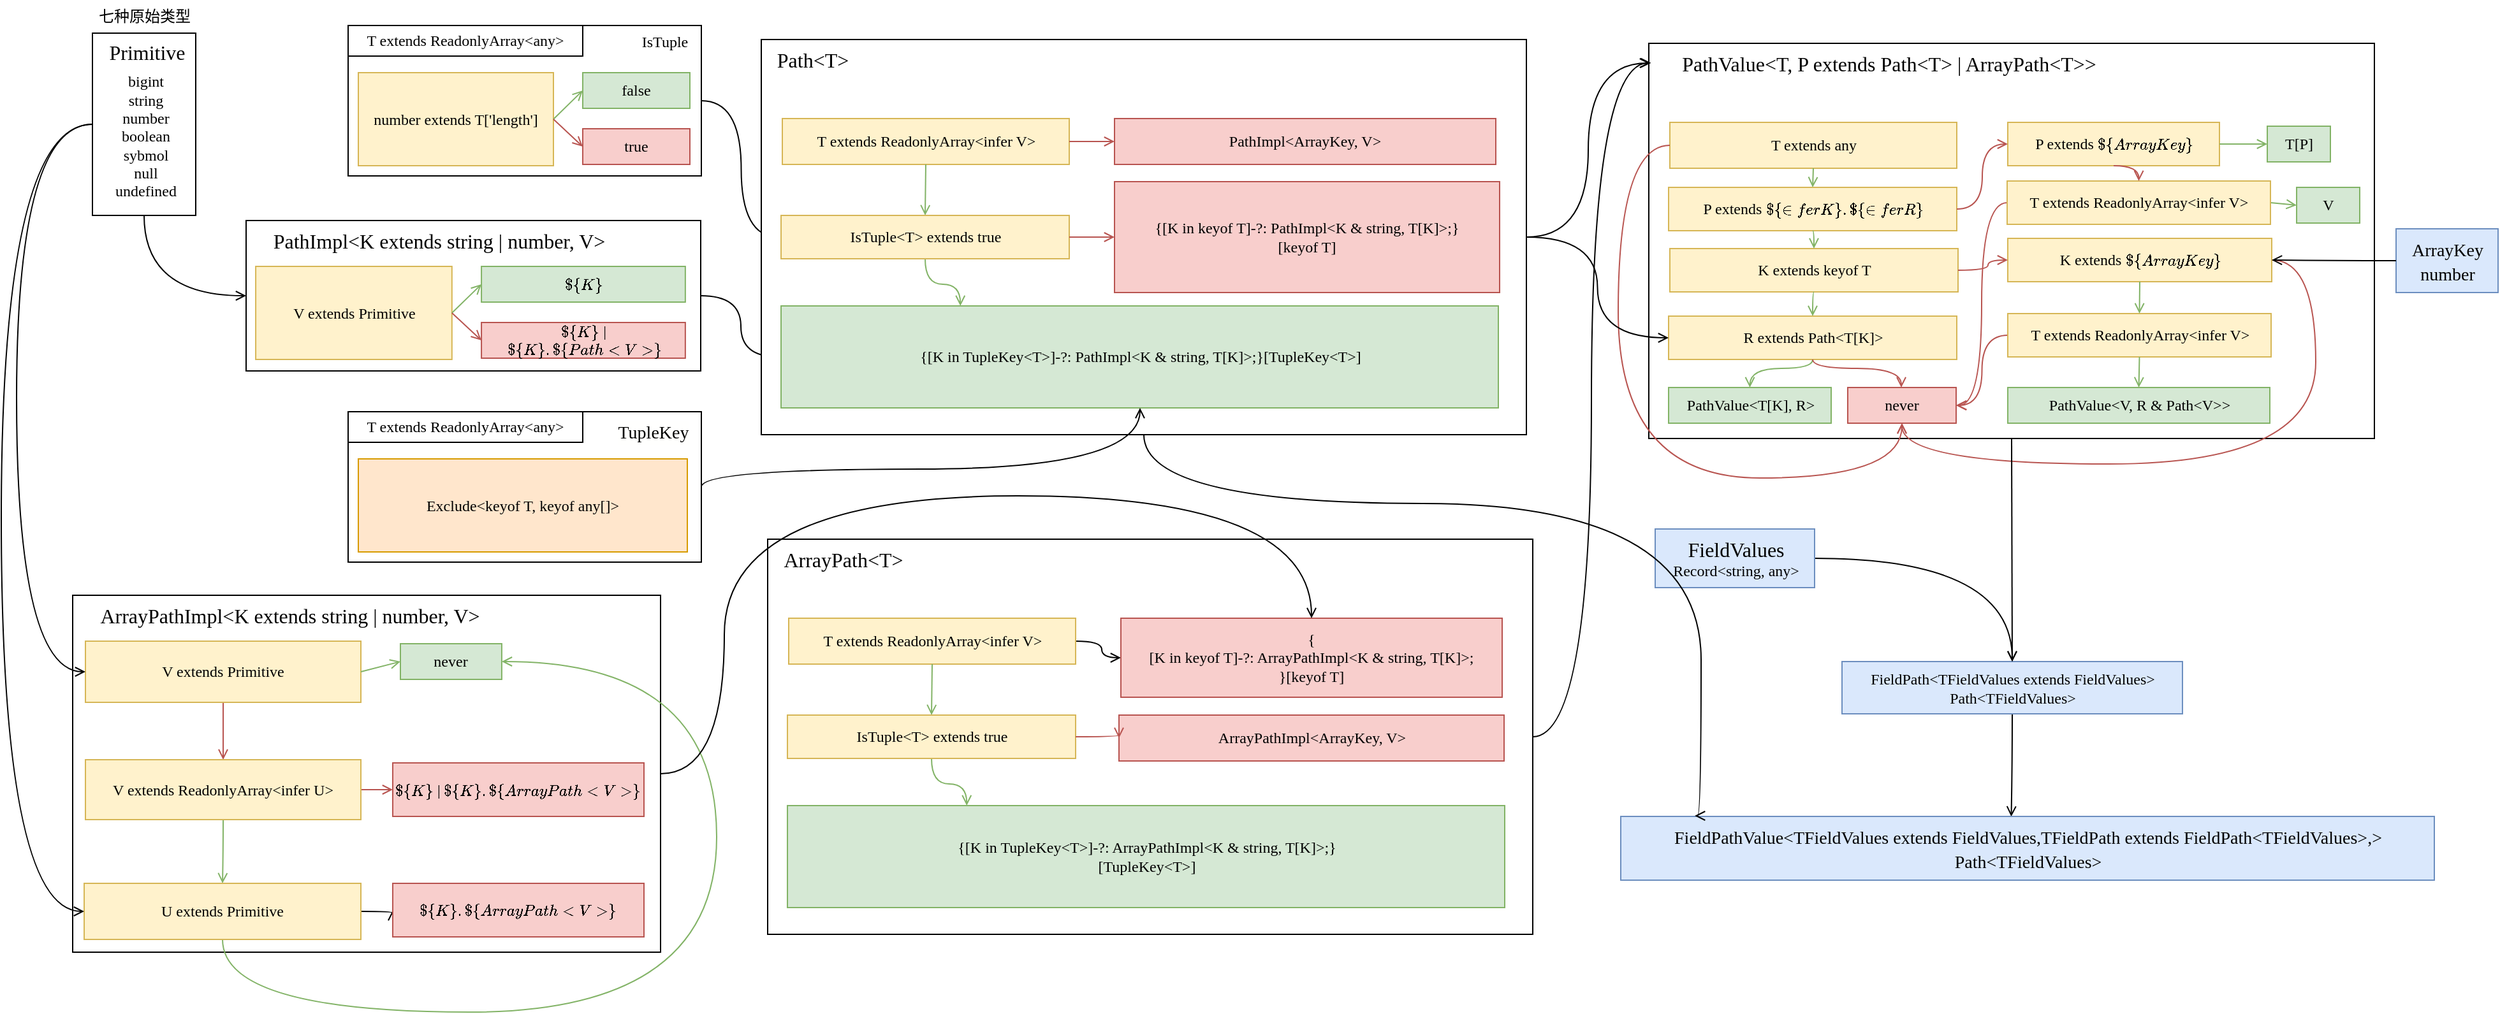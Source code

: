 <mxfile version="20.8.18" type="github"><diagram name="第 1 页" id="bB0GKyguH6wCHHhDE2Hv"><mxGraphModel dx="3000" dy="1158" grid="0" gridSize="10" guides="1" tooltips="1" connect="1" arrows="1" fold="1" page="1" pageScale="1" pageWidth="827" pageHeight="1169" math="0" shadow="0"><root><mxCell id="0"/><mxCell id="1" parent="0"/><mxCell id="rDefNeOe9VdLaESxxnFH-26" value="" style="group;fontFamily=Comic Sans MS;" vertex="1" connectable="0" parent="1"><mxGeometry x="-32" y="591" width="90" height="169" as="geometry"/></mxCell><mxCell id="rDefNeOe9VdLaESxxnFH-23" value="" style="group;fontFamily=Comic Sans MS;" vertex="1" connectable="0" parent="rDefNeOe9VdLaESxxnFH-26"><mxGeometry x="4.5" y="26" width="84" height="143" as="geometry"/></mxCell><mxCell id="rDefNeOe9VdLaESxxnFH-1" value="&lt;div style=&quot;background-color: rgb(255, 255, 254); font-size: 14px; line-height: 19px;&quot;&gt;&lt;br&gt;&lt;/div&gt;" style="rounded=0;whiteSpace=wrap;html=1;fontFamily=Comic Sans MS;" vertex="1" parent="rDefNeOe9VdLaESxxnFH-23"><mxGeometry width="81" height="143" as="geometry"/></mxCell><mxCell id="rDefNeOe9VdLaESxxnFH-10" value="bigint&lt;br style=&quot;font-size: 12px;&quot;&gt;string&lt;br style=&quot;font-size: 12px;&quot;&gt;number&lt;br style=&quot;font-size: 12px;&quot;&gt;boolean&lt;br style=&quot;font-size: 12px;&quot;&gt;sybmol&lt;br style=&quot;font-size: 12px;&quot;&gt;null&lt;br style=&quot;font-size: 12px;&quot;&gt;undefined" style="text;html=1;align=center;verticalAlign=middle;resizable=0;points=[];autosize=1;strokeColor=none;fillColor=none;fontSize=12;fontFamily=Comic Sans MS;" vertex="1" parent="rDefNeOe9VdLaESxxnFH-23"><mxGeometry x="4" y="24" width="74" height="113" as="geometry"/></mxCell><mxCell id="rDefNeOe9VdLaESxxnFH-22" value="&lt;font style=&quot;font-size: 16px;&quot;&gt;Primitive&lt;/font&gt;" style="text;html=1;align=center;verticalAlign=middle;resizable=0;points=[];autosize=1;strokeColor=none;fillColor=none;fontSize=14;fontFamily=Comic Sans MS;" vertex="1" parent="rDefNeOe9VdLaESxxnFH-23"><mxGeometry y="-1" width="84" height="31" as="geometry"/></mxCell><mxCell id="rDefNeOe9VdLaESxxnFH-25" value="七种原始类型" style="text;html=1;align=center;verticalAlign=middle;resizable=0;points=[];autosize=1;strokeColor=none;fillColor=none;fontSize=12;fontFamily=Comic Sans MS;" vertex="1" parent="rDefNeOe9VdLaESxxnFH-26"><mxGeometry width="90" height="26" as="geometry"/></mxCell><mxCell id="rDefNeOe9VdLaESxxnFH-31" value="&lt;div style=&quot;background-color: rgb(255, 255, 254); font-size: 12px; line-height: 19px;&quot;&gt;&lt;br style=&quot;font-size: 12px;&quot;&gt;&lt;/div&gt;" style="text;html=1;align=center;verticalAlign=middle;resizable=0;points=[];autosize=1;strokeColor=none;fillColor=none;fontSize=12;fontFamily=Comic Sans MS;" vertex="1" parent="1"><mxGeometry x="394.5" y="1166" width="18" height="31" as="geometry"/></mxCell><mxCell id="rDefNeOe9VdLaESxxnFH-82" value="" style="group;fontFamily=Comic Sans MS;" vertex="1" connectable="0" parent="1"><mxGeometry x="93" y="764" width="357" height="118" as="geometry"/></mxCell><mxCell id="rDefNeOe9VdLaESxxnFH-71" value="" style="rounded=0;whiteSpace=wrap;html=1;fontFamily=Comic Sans MS;" vertex="1" parent="rDefNeOe9VdLaESxxnFH-82"><mxGeometry width="356.497" height="118" as="geometry"/></mxCell><mxCell id="rDefNeOe9VdLaESxxnFH-72" value="&lt;div style=&quot;background-color: rgb(255, 255, 254); font-size: 14px; line-height: 19px;&quot;&gt;&lt;br&gt;&lt;/div&gt;" style="text;html=1;align=center;verticalAlign=middle;resizable=0;points=[];autosize=1;strokeColor=none;fillColor=none;fontSize=12;fontFamily=Comic Sans MS;" vertex="1" parent="rDefNeOe9VdLaESxxnFH-82"><mxGeometry x="44.248" y="57" width="18" height="31" as="geometry"/></mxCell><mxCell id="rDefNeOe9VdLaESxxnFH-76" value="&lt;div style=&quot;background-color: rgb(255, 255, 254); font-size: 14px; line-height: 19px;&quot;&gt;&lt;br&gt;&lt;/div&gt;" style="text;html=1;align=center;verticalAlign=middle;resizable=0;points=[];autosize=1;strokeColor=none;fillColor=none;fontSize=12;fontFamily=Comic Sans MS;" vertex="1" parent="rDefNeOe9VdLaESxxnFH-82"><mxGeometry x="43.745" y="56" width="18" height="31" as="geometry"/></mxCell><mxCell id="rDefNeOe9VdLaESxxnFH-79" value="V extends Primitive" style="rounded=0;whiteSpace=wrap;html=1;fontSize=12;fillColor=#fff2cc;strokeColor=#d6b656;fontFamily=Comic Sans MS;" vertex="1" parent="rDefNeOe9VdLaESxxnFH-82"><mxGeometry x="7.542" y="36" width="153.862" height="73" as="geometry"/></mxCell><mxCell id="rDefNeOe9VdLaESxxnFH-80" value="`${K}`" style="rounded=0;whiteSpace=wrap;html=1;fontSize=12;fillColor=#d5e8d4;strokeColor=#82b366;fontFamily=Comic Sans MS;" vertex="1" parent="rDefNeOe9VdLaESxxnFH-82"><mxGeometry x="184.534" y="36" width="159.896" height="28" as="geometry"/></mxCell><mxCell id="rDefNeOe9VdLaESxxnFH-78" style="edgeStyle=none;rounded=0;orthogonalLoop=1;jettySize=auto;html=1;exitX=1;exitY=0.5;exitDx=0;exitDy=0;entryX=0;entryY=0.5;entryDx=0;entryDy=0;fontSize=12;fontColor=#000000;endArrow=open;endFill=0;fillColor=#d5e8d4;strokeColor=#82b366;fontFamily=Comic Sans MS;" edge="1" parent="rDefNeOe9VdLaESxxnFH-82" source="rDefNeOe9VdLaESxxnFH-79" target="rDefNeOe9VdLaESxxnFH-80"><mxGeometry relative="1" as="geometry"/></mxCell><mxCell id="rDefNeOe9VdLaESxxnFH-81" value="`${K}` | `${K}.${Path&amp;lt;V&amp;gt;}`" style="rounded=0;whiteSpace=wrap;html=1;fontSize=12;fillColor=#f8cecc;strokeColor=#b85450;fontFamily=Comic Sans MS;" vertex="1" parent="rDefNeOe9VdLaESxxnFH-82"><mxGeometry x="184.534" y="80" width="159.896" height="28" as="geometry"/></mxCell><mxCell id="rDefNeOe9VdLaESxxnFH-77" style="edgeStyle=none;rounded=0;orthogonalLoop=1;jettySize=auto;html=1;exitX=1;exitY=0.5;exitDx=0;exitDy=0;entryX=0;entryY=0.5;entryDx=0;entryDy=0;fontSize=12;fontColor=#000000;endArrow=open;endFill=0;fillColor=#f8cecc;strokeColor=#b85450;fontFamily=Comic Sans MS;" edge="1" parent="rDefNeOe9VdLaESxxnFH-82" source="rDefNeOe9VdLaESxxnFH-79" target="rDefNeOe9VdLaESxxnFH-81"><mxGeometry relative="1" as="geometry"/></mxCell><mxCell id="rDefNeOe9VdLaESxxnFH-98" value="PathImpl&amp;lt;K extends string | number, V&amp;gt;" style="text;html=1;align=center;verticalAlign=middle;resizable=0;points=[];autosize=1;strokeColor=none;fillColor=none;fontSize=16;fontColor=#000000;fontFamily=Comic Sans MS;" vertex="1" parent="rDefNeOe9VdLaESxxnFH-82"><mxGeometry x="-5" width="312" height="31" as="geometry"/></mxCell><mxCell id="rDefNeOe9VdLaESxxnFH-83" value="" style="group;fontFamily=Comic Sans MS;" vertex="1" connectable="0" parent="1"><mxGeometry x="173" y="914" width="277" height="118" as="geometry"/></mxCell><mxCell id="rDefNeOe9VdLaESxxnFH-59" value="" style="rounded=0;whiteSpace=wrap;html=1;fontFamily=Comic Sans MS;" vertex="1" parent="rDefNeOe9VdLaESxxnFH-83"><mxGeometry width="277" height="118" as="geometry"/></mxCell><mxCell id="rDefNeOe9VdLaESxxnFH-60" value="&lt;div style=&quot;background-color: rgb(255, 255, 254); font-size: 14px; line-height: 19px;&quot;&gt;&lt;br&gt;&lt;/div&gt;" style="text;html=1;align=center;verticalAlign=middle;resizable=0;points=[];autosize=1;strokeColor=none;fillColor=none;fontSize=12;fontFamily=Comic Sans MS;" vertex="1" parent="rDefNeOe9VdLaESxxnFH-83"><mxGeometry x="44" y="57" width="18" height="31" as="geometry"/></mxCell><mxCell id="rDefNeOe9VdLaESxxnFH-61" value="&lt;div style=&quot;background-color: rgb(255, 255, 254); font-size: 14px; line-height: 19px;&quot;&gt;TupleKey&lt;/div&gt;" style="text;html=1;align=center;verticalAlign=middle;resizable=0;points=[];autosize=1;strokeColor=none;fillColor=none;fontSize=12;fontFamily=Comic Sans MS;" vertex="1" parent="rDefNeOe9VdLaESxxnFH-83"><mxGeometry x="200" width="77" height="31" as="geometry"/></mxCell><mxCell id="rDefNeOe9VdLaESxxnFH-64" value="Exclude&amp;lt;keyof T, keyof any[]&amp;gt;" style="rounded=0;whiteSpace=wrap;html=1;fontSize=12;fillColor=#ffe6cc;strokeColor=#d79b00;fontFamily=Comic Sans MS;" vertex="1" parent="rDefNeOe9VdLaESxxnFH-83"><mxGeometry x="8" y="37" width="258" height="73" as="geometry"/></mxCell><mxCell id="rDefNeOe9VdLaESxxnFH-67" value="T extends ReadonlyArray&amp;lt;any&amp;gt;" style="whiteSpace=wrap;html=1;fontSize=12;fontColor=#000000;fontFamily=Comic Sans MS;" vertex="1" parent="rDefNeOe9VdLaESxxnFH-83"><mxGeometry width="184" height="24" as="geometry"/></mxCell><mxCell id="rDefNeOe9VdLaESxxnFH-84" value="" style="group;fontFamily=Comic Sans MS;" vertex="1" connectable="0" parent="1"><mxGeometry x="173" y="611" width="278.5" height="118" as="geometry"/></mxCell><mxCell id="rDefNeOe9VdLaESxxnFH-44" value="" style="rounded=0;whiteSpace=wrap;html=1;fontFamily=Comic Sans MS;" vertex="1" parent="rDefNeOe9VdLaESxxnFH-84"><mxGeometry width="277" height="118" as="geometry"/></mxCell><mxCell id="rDefNeOe9VdLaESxxnFH-45" value="&lt;div style=&quot;background-color: rgb(255, 255, 254); font-size: 14px; line-height: 19px;&quot;&gt;&lt;br&gt;&lt;/div&gt;" style="text;html=1;align=center;verticalAlign=middle;resizable=0;points=[];autosize=1;strokeColor=none;fillColor=none;fontSize=12;fontFamily=Comic Sans MS;" vertex="1" parent="rDefNeOe9VdLaESxxnFH-84"><mxGeometry x="44" y="57" width="18" height="31" as="geometry"/></mxCell><mxCell id="rDefNeOe9VdLaESxxnFH-46" value="IsTuple" style="text;html=1;align=center;verticalAlign=middle;resizable=0;points=[];autosize=1;strokeColor=none;fillColor=none;fontSize=12;fontFamily=Comic Sans MS;" vertex="1" parent="rDefNeOe9VdLaESxxnFH-84"><mxGeometry x="217.5" width="61" height="26" as="geometry"/></mxCell><mxCell id="rDefNeOe9VdLaESxxnFH-51" value="number extends T['length']" style="rounded=0;whiteSpace=wrap;html=1;fontSize=12;fillColor=#fff2cc;strokeColor=#d6b656;fontFamily=Comic Sans MS;" vertex="1" parent="rDefNeOe9VdLaESxxnFH-84"><mxGeometry x="8" y="37" width="153" height="73" as="geometry"/></mxCell><mxCell id="rDefNeOe9VdLaESxxnFH-52" value="false" style="rounded=0;whiteSpace=wrap;html=1;fontSize=12;fillColor=#d5e8d4;strokeColor=#82b366;fontFamily=Comic Sans MS;" vertex="1" parent="rDefNeOe9VdLaESxxnFH-84"><mxGeometry x="184" y="37" width="84" height="28" as="geometry"/></mxCell><mxCell id="rDefNeOe9VdLaESxxnFH-50" style="edgeStyle=none;rounded=0;orthogonalLoop=1;jettySize=auto;html=1;exitX=1;exitY=0.5;exitDx=0;exitDy=0;entryX=0;entryY=0.5;entryDx=0;entryDy=0;fontSize=12;fontColor=#000000;endArrow=open;endFill=0;fillColor=#d5e8d4;strokeColor=#82b366;fontFamily=Comic Sans MS;" edge="1" parent="rDefNeOe9VdLaESxxnFH-84" source="rDefNeOe9VdLaESxxnFH-51" target="rDefNeOe9VdLaESxxnFH-52"><mxGeometry relative="1" as="geometry"/></mxCell><mxCell id="rDefNeOe9VdLaESxxnFH-53" value="true" style="rounded=0;whiteSpace=wrap;html=1;fontSize=12;fillColor=#f8cecc;strokeColor=#b85450;fontFamily=Comic Sans MS;" vertex="1" parent="rDefNeOe9VdLaESxxnFH-84"><mxGeometry x="184" y="81" width="84" height="28" as="geometry"/></mxCell><mxCell id="rDefNeOe9VdLaESxxnFH-49" style="edgeStyle=none;rounded=0;orthogonalLoop=1;jettySize=auto;html=1;exitX=1;exitY=0.5;exitDx=0;exitDy=0;entryX=0;entryY=0.5;entryDx=0;entryDy=0;fontSize=12;fontColor=#000000;endArrow=open;endFill=0;fillColor=#f8cecc;strokeColor=#b85450;fontFamily=Comic Sans MS;" edge="1" parent="rDefNeOe9VdLaESxxnFH-84" source="rDefNeOe9VdLaESxxnFH-51" target="rDefNeOe9VdLaESxxnFH-53"><mxGeometry relative="1" as="geometry"/></mxCell><mxCell id="rDefNeOe9VdLaESxxnFH-55" value="T extends ReadonlyArray&amp;lt;any&amp;gt;" style="whiteSpace=wrap;html=1;fontSize=12;fontColor=#000000;fontFamily=Comic Sans MS;" vertex="1" parent="rDefNeOe9VdLaESxxnFH-84"><mxGeometry width="184" height="24" as="geometry"/></mxCell><mxCell id="rDefNeOe9VdLaESxxnFH-103" style="edgeStyle=orthogonalEdgeStyle;curved=1;rounded=0;orthogonalLoop=1;jettySize=auto;html=1;exitX=1;exitY=0.5;exitDx=0;exitDy=0;entryX=0;entryY=0.5;entryDx=0;entryDy=0;fontSize=16;fontColor=#000000;endArrow=open;endFill=0;fontFamily=Comic Sans MS;" edge="1" parent="1" source="rDefNeOe9VdLaESxxnFH-71" target="rDefNeOe9VdLaESxxnFH-94"><mxGeometry relative="1" as="geometry"/></mxCell><mxCell id="rDefNeOe9VdLaESxxnFH-106" style="edgeStyle=orthogonalEdgeStyle;curved=1;rounded=0;orthogonalLoop=1;jettySize=auto;html=1;exitX=1;exitY=0.5;exitDx=0;exitDy=0;entryX=0;entryY=0.5;entryDx=0;entryDy=0;fontSize=16;fontColor=#000000;endArrow=open;endFill=0;fontFamily=Comic Sans MS;" edge="1" parent="1" source="rDefNeOe9VdLaESxxnFH-44" target="rDefNeOe9VdLaESxxnFH-102"><mxGeometry relative="1" as="geometry"/></mxCell><mxCell id="rDefNeOe9VdLaESxxnFH-110" style="edgeStyle=orthogonalEdgeStyle;curved=1;rounded=0;orthogonalLoop=1;jettySize=auto;html=1;exitX=0.5;exitY=1;exitDx=0;exitDy=0;entryX=0;entryY=0.5;entryDx=0;entryDy=0;fontSize=16;fontColor=#000000;endArrow=open;endFill=0;fontFamily=Comic Sans MS;" edge="1" parent="1" source="rDefNeOe9VdLaESxxnFH-1" target="rDefNeOe9VdLaESxxnFH-71"><mxGeometry relative="1" as="geometry"/></mxCell><mxCell id="rDefNeOe9VdLaESxxnFH-112" value="" style="rounded=0;whiteSpace=wrap;html=1;fontFamily=Comic Sans MS;" vertex="1" parent="1"><mxGeometry x="-43" y="1058" width="461" height="280" as="geometry"/></mxCell><mxCell id="rDefNeOe9VdLaESxxnFH-113" value="&lt;div style=&quot;background-color: rgb(255, 255, 254); font-size: 14px; line-height: 19px;&quot;&gt;&lt;br&gt;&lt;/div&gt;" style="text;html=1;align=center;verticalAlign=middle;resizable=0;points=[];autosize=1;strokeColor=none;fillColor=none;fontSize=12;fontFamily=Comic Sans MS;" vertex="1" parent="1"><mxGeometry x="1.248" y="1115" width="18" height="31" as="geometry"/></mxCell><mxCell id="rDefNeOe9VdLaESxxnFH-114" value="&lt;div style=&quot;background-color: rgb(255, 255, 254); font-size: 14px; line-height: 19px;&quot;&gt;&lt;br&gt;&lt;/div&gt;" style="text;html=1;align=center;verticalAlign=middle;resizable=0;points=[];autosize=1;strokeColor=none;fillColor=none;fontSize=12;fontFamily=Comic Sans MS;" vertex="1" parent="1"><mxGeometry x="0.745" y="1114" width="18" height="31" as="geometry"/></mxCell><mxCell id="rDefNeOe9VdLaESxxnFH-130" style="edgeStyle=orthogonalEdgeStyle;curved=1;rounded=0;orthogonalLoop=1;jettySize=auto;html=1;exitX=0.5;exitY=1;exitDx=0;exitDy=0;entryX=0.5;entryY=0;entryDx=0;entryDy=0;fontSize=12;fontColor=#000000;endArrow=open;endFill=0;fillColor=#f8cecc;strokeColor=#b85450;fontFamily=Comic Sans MS;" edge="1" parent="1" source="rDefNeOe9VdLaESxxnFH-115" target="rDefNeOe9VdLaESxxnFH-122"><mxGeometry relative="1" as="geometry"/></mxCell><mxCell id="rDefNeOe9VdLaESxxnFH-115" value="V extends Primitive" style="rounded=0;whiteSpace=wrap;html=1;fontSize=12;fillColor=#fff2cc;strokeColor=#d6b656;fontFamily=Comic Sans MS;" vertex="1" parent="1"><mxGeometry x="-33" y="1094" width="216" height="48" as="geometry"/></mxCell><mxCell id="rDefNeOe9VdLaESxxnFH-116" value="never" style="rounded=0;whiteSpace=wrap;html=1;fontSize=12;fillColor=#d5e8d4;strokeColor=#82b366;fontFamily=Comic Sans MS;" vertex="1" parent="1"><mxGeometry x="214" y="1096" width="79.47" height="28" as="geometry"/></mxCell><mxCell id="rDefNeOe9VdLaESxxnFH-117" style="edgeStyle=none;rounded=0;orthogonalLoop=1;jettySize=auto;html=1;exitX=1;exitY=0.5;exitDx=0;exitDy=0;entryX=0;entryY=0.5;entryDx=0;entryDy=0;fontSize=12;fontColor=#000000;endArrow=open;endFill=0;fillColor=#d5e8d4;strokeColor=#82b366;fontFamily=Comic Sans MS;" edge="1" parent="1" source="rDefNeOe9VdLaESxxnFH-115" target="rDefNeOe9VdLaESxxnFH-116"><mxGeometry relative="1" as="geometry"/></mxCell><mxCell id="rDefNeOe9VdLaESxxnFH-120" value="ArrayPathImpl&amp;lt;K extends string | number, V&amp;gt;" style="text;html=1;align=center;verticalAlign=middle;resizable=0;points=[];autosize=1;strokeColor=none;fillColor=none;fontSize=16;fontColor=#000000;fontFamily=Comic Sans MS;" vertex="1" parent="1"><mxGeometry x="-51" y="1058" width="356" height="31" as="geometry"/></mxCell><mxCell id="rDefNeOe9VdLaESxxnFH-126" style="edgeStyle=orthogonalEdgeStyle;curved=1;rounded=0;orthogonalLoop=1;jettySize=auto;html=1;exitX=0.5;exitY=1;exitDx=0;exitDy=0;entryX=0.5;entryY=0;entryDx=0;entryDy=0;fontSize=12;fontColor=#000000;endArrow=open;endFill=0;fillColor=#d5e8d4;strokeColor=#82b366;fontFamily=Comic Sans MS;" edge="1" parent="1" source="rDefNeOe9VdLaESxxnFH-122" target="rDefNeOe9VdLaESxxnFH-123"><mxGeometry relative="1" as="geometry"/></mxCell><mxCell id="rDefNeOe9VdLaESxxnFH-129" style="edgeStyle=orthogonalEdgeStyle;curved=1;rounded=0;orthogonalLoop=1;jettySize=auto;html=1;exitX=1;exitY=0.5;exitDx=0;exitDy=0;entryX=0;entryY=0.5;entryDx=0;entryDy=0;fontSize=12;fontColor=#000000;endArrow=open;endFill=0;fillColor=#f8cecc;strokeColor=#b85450;fontFamily=Comic Sans MS;" edge="1" parent="1" source="rDefNeOe9VdLaESxxnFH-122" target="rDefNeOe9VdLaESxxnFH-128"><mxGeometry relative="1" as="geometry"/></mxCell><mxCell id="rDefNeOe9VdLaESxxnFH-122" value="V extends ReadonlyArray&amp;lt;infer U&amp;gt;" style="whiteSpace=wrap;html=1;fontSize=12;fillColor=#fff2cc;strokeColor=#d6b656;fontFamily=Comic Sans MS;" vertex="1" parent="1"><mxGeometry x="-33" y="1187" width="216" height="47" as="geometry"/></mxCell><mxCell id="rDefNeOe9VdLaESxxnFH-132" style="edgeStyle=orthogonalEdgeStyle;curved=1;rounded=0;orthogonalLoop=1;jettySize=auto;html=1;exitX=0.5;exitY=1;exitDx=0;exitDy=0;entryX=1;entryY=0.5;entryDx=0;entryDy=0;fontSize=12;fontColor=#000000;endArrow=open;endFill=0;fillColor=#d5e8d4;strokeColor=#82b366;fontFamily=Comic Sans MS;" edge="1" parent="1" source="rDefNeOe9VdLaESxxnFH-123" target="rDefNeOe9VdLaESxxnFH-116"><mxGeometry relative="1" as="geometry"><Array as="points"><mxPoint x="75" y="1385"/><mxPoint x="462" y="1385"/><mxPoint x="462" y="1110"/></Array></mxGeometry></mxCell><mxCell id="rDefNeOe9VdLaESxxnFH-133" style="edgeStyle=orthogonalEdgeStyle;curved=1;rounded=0;orthogonalLoop=1;jettySize=auto;html=1;exitX=1;exitY=0.5;exitDx=0;exitDy=0;entryX=0;entryY=0.5;entryDx=0;entryDy=0;fontSize=12;fontColor=#000000;endArrow=open;endFill=0;fontFamily=Comic Sans MS;" edge="1" parent="1" source="rDefNeOe9VdLaESxxnFH-123" target="rDefNeOe9VdLaESxxnFH-131"><mxGeometry relative="1" as="geometry"/></mxCell><mxCell id="rDefNeOe9VdLaESxxnFH-123" value="U extends Primitive" style="whiteSpace=wrap;html=1;fontSize=12;fillColor=#fff2cc;strokeColor=#d6b656;fontFamily=Comic Sans MS;" vertex="1" parent="1"><mxGeometry x="-34" y="1284" width="217" height="44" as="geometry"/></mxCell><mxCell id="rDefNeOe9VdLaESxxnFH-128" value="`${K}` | `${K}.${ArrayPath&amp;lt;V&amp;gt;}`" style="whiteSpace=wrap;html=1;fontSize=12;fillColor=#f8cecc;strokeColor=#b85450;fontFamily=Comic Sans MS;" vertex="1" parent="1"><mxGeometry x="208" y="1189.5" width="197" height="42" as="geometry"/></mxCell><mxCell id="rDefNeOe9VdLaESxxnFH-131" value="`${K}.${ArrayPath&amp;lt;V&amp;gt;}`" style="whiteSpace=wrap;html=1;fontSize=12;fillColor=#f8cecc;strokeColor=#b85450;fontStyle=0;fontFamily=Comic Sans MS;" vertex="1" parent="1"><mxGeometry x="208" y="1284" width="197" height="42" as="geometry"/></mxCell><mxCell id="rDefNeOe9VdLaESxxnFH-229" style="edgeStyle=orthogonalEdgeStyle;curved=1;rounded=0;orthogonalLoop=1;jettySize=auto;html=1;entryX=0.48;entryY=0.003;entryDx=0;entryDy=0;entryPerimeter=0;fontSize=12;fontColor=#000000;endArrow=open;endFill=0;fontFamily=Comic Sans MS;" edge="1" parent="1" source="rDefNeOe9VdLaESxxnFH-148" target="rDefNeOe9VdLaESxxnFH-149"><mxGeometry relative="1" as="geometry"/></mxCell><mxCell id="rDefNeOe9VdLaESxxnFH-148" value="FieldPath&amp;lt;TFieldValues extends FieldValues&amp;gt; &lt;br&gt;Path&amp;lt;TFieldValues&amp;gt;" style="text;html=1;align=center;verticalAlign=middle;resizable=0;points=[];autosize=1;strokeColor=#6c8ebf;fillColor=#dae8fc;fontSize=12;fontFamily=Comic Sans MS;" vertex="1" parent="1"><mxGeometry x="1344.5" y="1110" width="267" height="41" as="geometry"/></mxCell><mxCell id="rDefNeOe9VdLaESxxnFH-149" value="&lt;div style=&quot;border-color: var(--border-color); font-size: 14px; line-height: 19px;&quot;&gt;FieldPathValue&amp;lt;TFieldValues extends FieldValues,TFieldPath extends FieldPath&amp;lt;TFieldValues&amp;gt;,&amp;gt;&lt;/div&gt;&lt;div style=&quot;border-color: var(--border-color); font-size: 14px; line-height: 19px;&quot;&gt;Path&amp;lt;TFieldValues&amp;gt;&lt;/div&gt;" style="text;html=1;align=center;verticalAlign=middle;resizable=0;points=[];autosize=1;strokeColor=#6c8ebf;fillColor=#dae8fc;fontSize=12;fontFamily=Comic Sans MS;" vertex="1" parent="1"><mxGeometry x="1171" y="1231.5" width="638" height="50" as="geometry"/></mxCell><mxCell id="rDefNeOe9VdLaESxxnFH-228" style="edgeStyle=orthogonalEdgeStyle;curved=1;rounded=0;orthogonalLoop=1;jettySize=auto;html=1;fontSize=12;fontColor=#000000;endArrow=open;endFill=0;fontFamily=Comic Sans MS;" edge="1" parent="1" source="rDefNeOe9VdLaESxxnFH-151" target="rDefNeOe9VdLaESxxnFH-148"><mxGeometry relative="1" as="geometry"/></mxCell><mxCell id="rDefNeOe9VdLaESxxnFH-151" value="&lt;font style=&quot;border-color: var(--border-color); font-size: 16px;&quot;&gt;FieldValues&lt;/font&gt;&lt;br style=&quot;border-color: var(--border-color);&quot;&gt;&lt;font style=&quot;border-color: var(--border-color);&quot;&gt;Record&amp;lt;string, any&amp;gt;&lt;/font&gt;" style="text;html=1;align=center;verticalAlign=middle;resizable=0;points=[];autosize=1;strokeColor=#6c8ebf;fillColor=#dae8fc;fontSize=12;fontFamily=Comic Sans MS;" vertex="1" parent="1"><mxGeometry x="1198" y="1006" width="125" height="46" as="geometry"/></mxCell><mxCell id="rDefNeOe9VdLaESxxnFH-152" value="&lt;div style=&quot;border-color: var(--border-color); font-size: 14px; line-height: 19px;&quot;&gt;ArrayKey&lt;/div&gt;&lt;div style=&quot;border-color: var(--border-color); font-size: 14px; line-height: 19px;&quot;&gt;number&lt;/div&gt;" style="text;html=1;align=center;verticalAlign=middle;resizable=0;points=[];autosize=1;strokeColor=#6c8ebf;fillColor=#dae8fc;fontSize=12;fontFamily=Comic Sans MS;" vertex="1" parent="1"><mxGeometry x="1779" y="770.5" width="80" height="50" as="geometry"/></mxCell><mxCell id="rDefNeOe9VdLaESxxnFH-154" value="" style="group;fontFamily=Comic Sans MS;" vertex="1" connectable="0" parent="1"><mxGeometry x="497" y="622" width="600" height="310" as="geometry"/></mxCell><mxCell id="rDefNeOe9VdLaESxxnFH-88" value="" style="rounded=0;whiteSpace=wrap;html=1;container=0;fontFamily=Comic Sans MS;" vertex="1" parent="rDefNeOe9VdLaESxxnFH-154"><mxGeometry width="600" height="310" as="geometry"/></mxCell><mxCell id="rDefNeOe9VdLaESxxnFH-89" value="&lt;div style=&quot;background-color: rgb(255, 255, 254); font-size: 14px; line-height: 19px;&quot;&gt;&lt;br&gt;&lt;/div&gt;" style="text;html=1;align=center;verticalAlign=middle;resizable=0;points=[];autosize=1;strokeColor=none;fillColor=none;fontSize=12;container=0;fontFamily=Comic Sans MS;" vertex="1" parent="rDefNeOe9VdLaESxxnFH-154"><mxGeometry x="44" y="57" width="18" height="31" as="geometry"/></mxCell><mxCell id="rDefNeOe9VdLaESxxnFH-92" value="&lt;div style=&quot;background-color: rgb(255, 255, 254); font-size: 14px; line-height: 19px;&quot;&gt;&lt;br&gt;&lt;/div&gt;" style="text;html=1;align=center;verticalAlign=middle;resizable=0;points=[];autosize=1;strokeColor=none;fillColor=none;fontSize=12;container=0;fontFamily=Comic Sans MS;" vertex="1" parent="rDefNeOe9VdLaESxxnFH-154"><mxGeometry x="43.5" y="56" width="18" height="31" as="geometry"/></mxCell><mxCell id="rDefNeOe9VdLaESxxnFH-93" value="T extends ReadonlyArray&amp;lt;infer V&amp;gt;" style="rounded=0;whiteSpace=wrap;html=1;fontSize=12;fillColor=#fff2cc;strokeColor=#d6b656;container=0;fontFamily=Comic Sans MS;" vertex="1" parent="rDefNeOe9VdLaESxxnFH-154"><mxGeometry x="16.5" y="62" width="225" height="36" as="geometry"/></mxCell><mxCell id="rDefNeOe9VdLaESxxnFH-94" value="{[K in TupleKey&amp;lt;T&amp;gt;]-?: PathImpl&amp;lt;K &amp;amp; string, T[K]&amp;gt;;}[TupleKey&amp;lt;T&amp;gt;]" style="rounded=0;whiteSpace=wrap;html=1;fontSize=12;fillColor=#d5e8d4;strokeColor=#82b366;container=0;align=center;horizontal=1;fontFamily=Comic Sans MS;" vertex="1" parent="rDefNeOe9VdLaESxxnFH-154"><mxGeometry x="15.5" y="209" width="562.5" height="80" as="geometry"/></mxCell><mxCell id="rDefNeOe9VdLaESxxnFH-95" style="edgeStyle=none;rounded=0;orthogonalLoop=1;jettySize=auto;html=1;exitX=0.5;exitY=1;exitDx=0;exitDy=0;fontSize=12;fontColor=#000000;endArrow=open;endFill=0;fillColor=#d5e8d4;strokeColor=#82b366;entryX=0.5;entryY=0;entryDx=0;entryDy=0;fontFamily=Comic Sans MS;" edge="1" parent="rDefNeOe9VdLaESxxnFH-154" source="rDefNeOe9VdLaESxxnFH-93" target="rDefNeOe9VdLaESxxnFH-102"><mxGeometry relative="1" as="geometry"><mxPoint x="143.5" y="111" as="targetPoint"/></mxGeometry></mxCell><mxCell id="rDefNeOe9VdLaESxxnFH-96" value="PathImpl&amp;lt;ArrayKey, V&amp;gt;" style="rounded=0;whiteSpace=wrap;html=1;fontSize=12;fillColor=#f8cecc;strokeColor=#b85450;container=0;fontFamily=Comic Sans MS;" vertex="1" parent="rDefNeOe9VdLaESxxnFH-154"><mxGeometry x="277" y="62" width="299" height="36" as="geometry"/></mxCell><mxCell id="rDefNeOe9VdLaESxxnFH-97" style="edgeStyle=orthogonalEdgeStyle;rounded=0;orthogonalLoop=1;jettySize=auto;html=1;exitX=1;exitY=0.5;exitDx=0;exitDy=0;entryX=0;entryY=0.5;entryDx=0;entryDy=0;fontSize=12;fontColor=#000000;endArrow=open;endFill=0;fillColor=#f8cecc;strokeColor=#b85450;curved=1;fontFamily=Comic Sans MS;" edge="1" parent="rDefNeOe9VdLaESxxnFH-154" source="rDefNeOe9VdLaESxxnFH-93" target="rDefNeOe9VdLaESxxnFH-96"><mxGeometry relative="1" as="geometry"/></mxCell><mxCell id="rDefNeOe9VdLaESxxnFH-100" value="Path&amp;lt;T&amp;gt;" style="text;html=1;align=center;verticalAlign=middle;resizable=0;points=[];autosize=1;strokeColor=none;fillColor=none;fontSize=16;fontColor=#000000;fontFamily=Comic Sans MS;" vertex="1" parent="rDefNeOe9VdLaESxxnFH-154"><mxGeometry x="3" width="74" height="31" as="geometry"/></mxCell><mxCell id="rDefNeOe9VdLaESxxnFH-108" style="edgeStyle=orthogonalEdgeStyle;curved=1;rounded=0;orthogonalLoop=1;jettySize=auto;html=1;exitX=0.5;exitY=1;exitDx=0;exitDy=0;fontSize=16;fontColor=#000000;endArrow=open;endFill=0;fillColor=#d5e8d4;strokeColor=#82b366;entryX=0.25;entryY=0;entryDx=0;entryDy=0;fontFamily=Comic Sans MS;" edge="1" parent="rDefNeOe9VdLaESxxnFH-154" source="rDefNeOe9VdLaESxxnFH-102" target="rDefNeOe9VdLaESxxnFH-94"><mxGeometry relative="1" as="geometry"/></mxCell><mxCell id="rDefNeOe9VdLaESxxnFH-102" value="IsTuple&amp;lt;T&amp;gt; extends true" style="rounded=0;whiteSpace=wrap;html=1;fontSize=12;fillColor=#fff2cc;strokeColor=#d6b656;container=0;fontFamily=Comic Sans MS;" vertex="1" parent="rDefNeOe9VdLaESxxnFH-154"><mxGeometry x="15.5" y="138" width="226" height="34" as="geometry"/></mxCell><mxCell id="rDefNeOe9VdLaESxxnFH-107" value="{[K in keyof T]-?: PathImpl&amp;lt;K &amp;amp; string, T[K]&amp;gt;;}&lt;br&gt;[keyof T]" style="rounded=0;whiteSpace=wrap;html=1;fontSize=12;fillColor=#f8cecc;strokeColor=#b85450;container=0;fontFamily=Comic Sans MS;" vertex="1" parent="rDefNeOe9VdLaESxxnFH-154"><mxGeometry x="277" y="111.5" width="302" height="87" as="geometry"/></mxCell><mxCell id="rDefNeOe9VdLaESxxnFH-109" style="edgeStyle=orthogonalEdgeStyle;curved=1;rounded=0;orthogonalLoop=1;jettySize=auto;html=1;exitX=1;exitY=0.5;exitDx=0;exitDy=0;entryX=0;entryY=0.5;entryDx=0;entryDy=0;fontSize=16;fontColor=#000000;endArrow=open;endFill=0;fillColor=#f8cecc;strokeColor=#b85450;fontFamily=Comic Sans MS;" edge="1" parent="rDefNeOe9VdLaESxxnFH-154" source="rDefNeOe9VdLaESxxnFH-102" target="rDefNeOe9VdLaESxxnFH-107"><mxGeometry relative="1" as="geometry"/></mxCell><mxCell id="rDefNeOe9VdLaESxxnFH-219" value="" style="group;fontFamily=Comic Sans MS;" vertex="1" connectable="0" parent="1"><mxGeometry x="1169" y="625" width="593" height="341" as="geometry"/></mxCell><mxCell id="rDefNeOe9VdLaESxxnFH-172" value="" style="rounded=0;whiteSpace=wrap;html=1;container=0;fontFamily=Comic Sans MS;" vertex="1" parent="rDefNeOe9VdLaESxxnFH-219"><mxGeometry x="24" width="569" height="310" as="geometry"/></mxCell><mxCell id="rDefNeOe9VdLaESxxnFH-173" value="&lt;div style=&quot;background-color: rgb(255, 255, 254); font-size: 14px; line-height: 19px;&quot;&gt;&lt;br&gt;&lt;/div&gt;" style="text;html=1;align=center;verticalAlign=middle;resizable=0;points=[];autosize=1;strokeColor=none;fillColor=none;fontSize=12;container=0;fontFamily=Comic Sans MS;" vertex="1" parent="rDefNeOe9VdLaESxxnFH-219"><mxGeometry x="68" y="57" width="18" height="31" as="geometry"/></mxCell><mxCell id="rDefNeOe9VdLaESxxnFH-174" value="&lt;div style=&quot;background-color: rgb(255, 255, 254); font-size: 14px; line-height: 19px;&quot;&gt;&lt;br&gt;&lt;/div&gt;" style="text;html=1;align=center;verticalAlign=middle;resizable=0;points=[];autosize=1;strokeColor=none;fillColor=none;fontSize=12;container=0;fontFamily=Comic Sans MS;" vertex="1" parent="rDefNeOe9VdLaESxxnFH-219"><mxGeometry x="67.5" y="56" width="18" height="31" as="geometry"/></mxCell><mxCell id="rDefNeOe9VdLaESxxnFH-176" value="T extends any" style="rounded=0;whiteSpace=wrap;html=1;fontSize=12;fillColor=#fff2cc;strokeColor=#d6b656;container=0;fontFamily=Comic Sans MS;" vertex="1" parent="rDefNeOe9VdLaESxxnFH-219"><mxGeometry x="40.5" y="62" width="225" height="36" as="geometry"/></mxCell><mxCell id="rDefNeOe9VdLaESxxnFH-178" style="edgeStyle=none;rounded=0;orthogonalLoop=1;jettySize=auto;html=1;exitX=0.5;exitY=1;exitDx=0;exitDy=0;fontSize=12;fontColor=#000000;endArrow=open;endFill=0;fillColor=#d5e8d4;strokeColor=#82b366;entryX=0.5;entryY=0;entryDx=0;entryDy=0;fontFamily=Comic Sans MS;" edge="1" parent="rDefNeOe9VdLaESxxnFH-219" source="rDefNeOe9VdLaESxxnFH-176" target="rDefNeOe9VdLaESxxnFH-182"><mxGeometry relative="1" as="geometry"><mxPoint x="167.5" y="111" as="targetPoint"/></mxGeometry></mxCell><mxCell id="rDefNeOe9VdLaESxxnFH-180" value="PathValue&amp;lt;T, P extends Path&amp;lt;T&amp;gt; | ArrayPath&amp;lt;T&amp;gt;&amp;gt;" style="text;html=1;align=center;verticalAlign=middle;resizable=0;points=[];autosize=1;strokeColor=none;fillColor=none;fontSize=16;fontColor=#000000;fontFamily=Comic Sans MS;" vertex="1" parent="rDefNeOe9VdLaESxxnFH-219"><mxGeometry x="25" width="374" height="31" as="geometry"/></mxCell><mxCell id="rDefNeOe9VdLaESxxnFH-182" value="P extends `${infer K}.${infer R}`" style="rounded=0;whiteSpace=wrap;html=1;fontSize=12;fillColor=#fff2cc;strokeColor=#d6b656;container=0;fontFamily=Comic Sans MS;" vertex="1" parent="rDefNeOe9VdLaESxxnFH-219"><mxGeometry x="39.5" y="113" width="226" height="34" as="geometry"/></mxCell><mxCell id="rDefNeOe9VdLaESxxnFH-186" value="K extends keyof T" style="rounded=0;whiteSpace=wrap;html=1;fontSize=12;fillColor=#fff2cc;strokeColor=#d6b656;container=0;fontFamily=Comic Sans MS;" vertex="1" parent="rDefNeOe9VdLaESxxnFH-219"><mxGeometry x="40.5" y="161" width="226" height="34" as="geometry"/></mxCell><mxCell id="rDefNeOe9VdLaESxxnFH-207" style="edgeStyle=orthogonalEdgeStyle;curved=1;rounded=0;orthogonalLoop=1;jettySize=auto;html=1;exitX=0.5;exitY=1;exitDx=0;exitDy=0;entryX=0.5;entryY=0;entryDx=0;entryDy=0;fontSize=12;fontColor=#000000;endArrow=open;endFill=0;fillColor=#d5e8d4;strokeColor=#82b366;fontFamily=Comic Sans MS;" edge="1" parent="rDefNeOe9VdLaESxxnFH-219" source="rDefNeOe9VdLaESxxnFH-182" target="rDefNeOe9VdLaESxxnFH-186"><mxGeometry relative="1" as="geometry"/></mxCell><mxCell id="rDefNeOe9VdLaESxxnFH-187" value="R extends Path&amp;lt;T[K]&amp;gt;" style="rounded=0;whiteSpace=wrap;html=1;fontSize=12;fillColor=#fff2cc;strokeColor=#d6b656;container=0;fontFamily=Comic Sans MS;" vertex="1" parent="rDefNeOe9VdLaESxxnFH-219"><mxGeometry x="39.5" y="214" width="226" height="34" as="geometry"/></mxCell><mxCell id="rDefNeOe9VdLaESxxnFH-208" style="edgeStyle=orthogonalEdgeStyle;curved=1;rounded=0;orthogonalLoop=1;jettySize=auto;html=1;exitX=0.5;exitY=1;exitDx=0;exitDy=0;entryX=0.5;entryY=0;entryDx=0;entryDy=0;fontSize=12;fontColor=#000000;endArrow=open;endFill=0;fillColor=#d5e8d4;strokeColor=#82b366;fontFamily=Comic Sans MS;" edge="1" parent="rDefNeOe9VdLaESxxnFH-219" source="rDefNeOe9VdLaESxxnFH-186" target="rDefNeOe9VdLaESxxnFH-187"><mxGeometry relative="1" as="geometry"/></mxCell><mxCell id="rDefNeOe9VdLaESxxnFH-188" value="PathValue&amp;lt;T[K], R&amp;gt;" style="rounded=0;whiteSpace=wrap;html=1;fontSize=12;fillColor=#d5e8d4;strokeColor=#82b366;fontFamily=Comic Sans MS;" vertex="1" parent="rDefNeOe9VdLaESxxnFH-219"><mxGeometry x="39.5" y="270" width="127.5" height="28" as="geometry"/></mxCell><mxCell id="rDefNeOe9VdLaESxxnFH-209" style="edgeStyle=orthogonalEdgeStyle;curved=1;rounded=0;orthogonalLoop=1;jettySize=auto;html=1;exitX=0.5;exitY=1;exitDx=0;exitDy=0;entryX=0.5;entryY=0;entryDx=0;entryDy=0;fontSize=12;fontColor=#000000;endArrow=open;endFill=0;fillColor=#d5e8d4;strokeColor=#82b366;fontFamily=Comic Sans MS;" edge="1" parent="rDefNeOe9VdLaESxxnFH-219" source="rDefNeOe9VdLaESxxnFH-187" target="rDefNeOe9VdLaESxxnFH-188"><mxGeometry relative="1" as="geometry"><Array as="points"><mxPoint x="152" y="255"/><mxPoint x="103" y="255"/></Array></mxGeometry></mxCell><mxCell id="rDefNeOe9VdLaESxxnFH-189" value="never" style="rounded=0;whiteSpace=wrap;html=1;fontSize=12;fillColor=#f8cecc;strokeColor=#b85450;container=0;fontFamily=Comic Sans MS;" vertex="1" parent="rDefNeOe9VdLaESxxnFH-219"><mxGeometry x="180" y="270" width="85" height="28" as="geometry"/></mxCell><mxCell id="rDefNeOe9VdLaESxxnFH-198" style="edgeStyle=orthogonalEdgeStyle;curved=1;rounded=0;orthogonalLoop=1;jettySize=auto;html=1;exitX=0;exitY=0.5;exitDx=0;exitDy=0;entryX=0.5;entryY=1;entryDx=0;entryDy=0;fontSize=12;fontColor=#000000;endArrow=open;endFill=0;fillColor=#f8cecc;strokeColor=#b85450;fontFamily=Comic Sans MS;" edge="1" parent="rDefNeOe9VdLaESxxnFH-219" source="rDefNeOe9VdLaESxxnFH-176" target="rDefNeOe9VdLaESxxnFH-189"><mxGeometry relative="1" as="geometry"><Array as="points"><mxPoint y="80"/><mxPoint y="341"/><mxPoint x="223" y="341"/></Array></mxGeometry></mxCell><mxCell id="rDefNeOe9VdLaESxxnFH-210" style="edgeStyle=orthogonalEdgeStyle;curved=1;rounded=0;orthogonalLoop=1;jettySize=auto;html=1;exitX=0.5;exitY=1;exitDx=0;exitDy=0;fontSize=12;fontColor=#000000;endArrow=open;endFill=0;fillColor=#f8cecc;strokeColor=#b85450;fontFamily=Comic Sans MS;" edge="1" parent="rDefNeOe9VdLaESxxnFH-219" source="rDefNeOe9VdLaESxxnFH-187" target="rDefNeOe9VdLaESxxnFH-189"><mxGeometry relative="1" as="geometry"><Array as="points"><mxPoint x="152" y="255"/><mxPoint x="222" y="255"/></Array></mxGeometry></mxCell><mxCell id="rDefNeOe9VdLaESxxnFH-205" style="edgeStyle=orthogonalEdgeStyle;curved=1;rounded=0;orthogonalLoop=1;jettySize=auto;html=1;exitX=1;exitY=0.5;exitDx=0;exitDy=0;entryX=0.5;entryY=1;entryDx=0;entryDy=0;fontSize=12;fontColor=#000000;endArrow=open;endFill=0;fillColor=#f8cecc;strokeColor=#b85450;fontFamily=Comic Sans MS;" edge="1" parent="rDefNeOe9VdLaESxxnFH-219" source="rDefNeOe9VdLaESxxnFH-190" target="rDefNeOe9VdLaESxxnFH-189"><mxGeometry relative="1" as="geometry"><Array as="points"><mxPoint x="547" y="170"/><mxPoint x="547" y="330"/><mxPoint x="223" y="330"/></Array></mxGeometry></mxCell><mxCell id="rDefNeOe9VdLaESxxnFH-190" value="K extends `${ArrayKey}`" style="rounded=0;whiteSpace=wrap;html=1;fontSize=12;fillColor=#fff2cc;strokeColor=#d6b656;container=0;fontFamily=Comic Sans MS;" vertex="1" parent="rDefNeOe9VdLaESxxnFH-219"><mxGeometry x="305.5" y="153" width="207" height="34" as="geometry"/></mxCell><mxCell id="rDefNeOe9VdLaESxxnFH-206" style="edgeStyle=orthogonalEdgeStyle;curved=1;rounded=0;orthogonalLoop=1;jettySize=auto;html=1;exitX=1;exitY=0.5;exitDx=0;exitDy=0;entryX=0;entryY=0.5;entryDx=0;entryDy=0;fontSize=12;fontColor=#000000;endArrow=open;endFill=0;fillColor=#f8cecc;strokeColor=#b85450;fontFamily=Comic Sans MS;" edge="1" parent="rDefNeOe9VdLaESxxnFH-219" source="rDefNeOe9VdLaESxxnFH-186" target="rDefNeOe9VdLaESxxnFH-190"><mxGeometry relative="1" as="geometry"><Array as="points"><mxPoint x="290" y="178"/><mxPoint x="290" y="170"/></Array></mxGeometry></mxCell><mxCell id="rDefNeOe9VdLaESxxnFH-193" value="P extends `${ArrayKey}`" style="rounded=0;whiteSpace=wrap;html=1;fontSize=12;fillColor=#fff2cc;strokeColor=#d6b656;container=0;fontFamily=Comic Sans MS;" vertex="1" parent="rDefNeOe9VdLaESxxnFH-219"><mxGeometry x="305.5" y="62" width="166" height="34" as="geometry"/></mxCell><mxCell id="rDefNeOe9VdLaESxxnFH-212" style="edgeStyle=orthogonalEdgeStyle;curved=1;rounded=0;orthogonalLoop=1;jettySize=auto;html=1;exitX=1;exitY=0.5;exitDx=0;exitDy=0;entryX=0;entryY=0.5;entryDx=0;entryDy=0;fontSize=12;fontColor=#000000;endArrow=open;endFill=0;fillColor=#f8cecc;strokeColor=#b85450;fontFamily=Comic Sans MS;" edge="1" parent="rDefNeOe9VdLaESxxnFH-219" source="rDefNeOe9VdLaESxxnFH-182" target="rDefNeOe9VdLaESxxnFH-193"><mxGeometry relative="1" as="geometry"/></mxCell><mxCell id="rDefNeOe9VdLaESxxnFH-195" value="T[P]" style="rounded=0;whiteSpace=wrap;html=1;fontSize=12;fillColor=#d5e8d4;strokeColor=#82b366;fontFamily=Comic Sans MS;" vertex="1" parent="rDefNeOe9VdLaESxxnFH-219"><mxGeometry x="509" y="65" width="49.5" height="28" as="geometry"/></mxCell><mxCell id="rDefNeOe9VdLaESxxnFH-213" style="edgeStyle=orthogonalEdgeStyle;curved=1;rounded=0;orthogonalLoop=1;jettySize=auto;html=1;exitX=1;exitY=0.5;exitDx=0;exitDy=0;entryX=0;entryY=0.5;entryDx=0;entryDy=0;fontSize=12;fontColor=#000000;endArrow=open;endFill=0;fillColor=#d5e8d4;strokeColor=#82b366;fontFamily=Comic Sans MS;" edge="1" parent="rDefNeOe9VdLaESxxnFH-219" source="rDefNeOe9VdLaESxxnFH-193" target="rDefNeOe9VdLaESxxnFH-195"><mxGeometry relative="1" as="geometry"/></mxCell><mxCell id="rDefNeOe9VdLaESxxnFH-204" style="edgeStyle=orthogonalEdgeStyle;curved=1;rounded=0;orthogonalLoop=1;jettySize=auto;html=1;exitX=0;exitY=0.5;exitDx=0;exitDy=0;entryX=1;entryY=0.5;entryDx=0;entryDy=0;fontSize=12;fontColor=#000000;endArrow=open;endFill=0;fillColor=#f8cecc;strokeColor=#b85450;fontFamily=Comic Sans MS;" edge="1" parent="rDefNeOe9VdLaESxxnFH-219" source="rDefNeOe9VdLaESxxnFH-196" target="rDefNeOe9VdLaESxxnFH-189"><mxGeometry relative="1" as="geometry"/></mxCell><mxCell id="rDefNeOe9VdLaESxxnFH-196" value="T extends ReadonlyArray&amp;lt;infer V&amp;gt;" style="rounded=0;whiteSpace=wrap;html=1;fontSize=12;fillColor=#fff2cc;strokeColor=#d6b656;container=0;fontFamily=Comic Sans MS;" vertex="1" parent="rDefNeOe9VdLaESxxnFH-219"><mxGeometry x="305.5" y="212" width="206.5" height="34" as="geometry"/></mxCell><mxCell id="rDefNeOe9VdLaESxxnFH-202" style="edgeStyle=orthogonalEdgeStyle;curved=1;rounded=0;orthogonalLoop=1;jettySize=auto;html=1;exitX=0.5;exitY=1;exitDx=0;exitDy=0;entryX=0.5;entryY=0;entryDx=0;entryDy=0;fontSize=12;fontColor=#000000;endArrow=open;endFill=0;fillColor=#d5e8d4;strokeColor=#82b366;fontFamily=Comic Sans MS;" edge="1" parent="rDefNeOe9VdLaESxxnFH-219" source="rDefNeOe9VdLaESxxnFH-190" target="rDefNeOe9VdLaESxxnFH-196"><mxGeometry relative="1" as="geometry"/></mxCell><mxCell id="rDefNeOe9VdLaESxxnFH-197" value="V" style="rounded=0;whiteSpace=wrap;html=1;fontSize=12;fillColor=#d5e8d4;strokeColor=#82b366;fontFamily=Comic Sans MS;" vertex="1" parent="rDefNeOe9VdLaESxxnFH-219"><mxGeometry x="532" y="113" width="49.5" height="28" as="geometry"/></mxCell><mxCell id="rDefNeOe9VdLaESxxnFH-201" value="PathValue&amp;lt;V, R &amp;amp; Path&amp;lt;V&amp;gt;&amp;gt;" style="rounded=0;whiteSpace=wrap;html=1;fontSize=12;fillColor=#d5e8d4;strokeColor=#82b366;fontFamily=Comic Sans MS;" vertex="1" parent="rDefNeOe9VdLaESxxnFH-219"><mxGeometry x="305.5" y="270" width="205.5" height="28" as="geometry"/></mxCell><mxCell id="rDefNeOe9VdLaESxxnFH-203" style="edgeStyle=orthogonalEdgeStyle;curved=1;rounded=0;orthogonalLoop=1;jettySize=auto;html=1;exitX=0.5;exitY=1;exitDx=0;exitDy=0;entryX=0.5;entryY=0;entryDx=0;entryDy=0;fontSize=12;fontColor=#000000;endArrow=open;endFill=0;fillColor=#d5e8d4;strokeColor=#82b366;fontFamily=Comic Sans MS;" edge="1" parent="rDefNeOe9VdLaESxxnFH-219" source="rDefNeOe9VdLaESxxnFH-196" target="rDefNeOe9VdLaESxxnFH-201"><mxGeometry relative="1" as="geometry"/></mxCell><mxCell id="rDefNeOe9VdLaESxxnFH-217" style="rounded=0;orthogonalLoop=1;jettySize=auto;html=1;exitX=1;exitY=0.5;exitDx=0;exitDy=0;entryX=0;entryY=0.5;entryDx=0;entryDy=0;fontSize=12;fontColor=#000000;endArrow=open;endFill=0;fillColor=#d5e8d4;strokeColor=#82b366;fontFamily=Comic Sans MS;" edge="1" parent="rDefNeOe9VdLaESxxnFH-219" source="rDefNeOe9VdLaESxxnFH-214" target="rDefNeOe9VdLaESxxnFH-197"><mxGeometry relative="1" as="geometry"/></mxCell><mxCell id="rDefNeOe9VdLaESxxnFH-218" style="edgeStyle=orthogonalEdgeStyle;rounded=0;orthogonalLoop=1;jettySize=auto;html=1;exitX=0;exitY=0.5;exitDx=0;exitDy=0;entryX=1;entryY=0.5;entryDx=0;entryDy=0;fontSize=12;fontColor=#000000;endArrow=open;endFill=0;curved=1;fillColor=#f8cecc;strokeColor=#b85450;fontFamily=Comic Sans MS;" edge="1" parent="rDefNeOe9VdLaESxxnFH-219" source="rDefNeOe9VdLaESxxnFH-214" target="rDefNeOe9VdLaESxxnFH-189"><mxGeometry relative="1" as="geometry"/></mxCell><mxCell id="rDefNeOe9VdLaESxxnFH-214" value="T extends ReadonlyArray&amp;lt;infer V&amp;gt;" style="rounded=0;whiteSpace=wrap;html=1;fontSize=12;fillColor=#fff2cc;strokeColor=#d6b656;container=0;fontFamily=Comic Sans MS;" vertex="1" parent="rDefNeOe9VdLaESxxnFH-219"><mxGeometry x="305" y="108" width="206.5" height="34" as="geometry"/></mxCell><mxCell id="rDefNeOe9VdLaESxxnFH-215" style="edgeStyle=orthogonalEdgeStyle;curved=1;rounded=0;orthogonalLoop=1;jettySize=auto;html=1;exitX=0.5;exitY=1;exitDx=0;exitDy=0;entryX=0.5;entryY=0;entryDx=0;entryDy=0;fontSize=12;fontColor=#000000;endArrow=open;endFill=0;fillColor=#f8cecc;strokeColor=#b85450;fontFamily=Comic Sans MS;" edge="1" parent="rDefNeOe9VdLaESxxnFH-219" source="rDefNeOe9VdLaESxxnFH-193" target="rDefNeOe9VdLaESxxnFH-214"><mxGeometry relative="1" as="geometry"/></mxCell><mxCell id="rDefNeOe9VdLaESxxnFH-155" value="" style="group;fontFamily=Comic Sans MS;" vertex="1" connectable="0" parent="1"><mxGeometry x="502" y="1014" width="600" height="310" as="geometry"/></mxCell><mxCell id="rDefNeOe9VdLaESxxnFH-156" value="" style="rounded=0;whiteSpace=wrap;html=1;container=0;fontFamily=Comic Sans MS;" vertex="1" parent="rDefNeOe9VdLaESxxnFH-155"><mxGeometry width="600" height="310" as="geometry"/></mxCell><mxCell id="rDefNeOe9VdLaESxxnFH-157" value="&lt;div style=&quot;background-color: rgb(255, 255, 254); font-size: 14px; line-height: 19px;&quot;&gt;&lt;br&gt;&lt;/div&gt;" style="text;html=1;align=center;verticalAlign=middle;resizable=0;points=[];autosize=1;strokeColor=none;fillColor=none;fontSize=12;container=0;fontFamily=Comic Sans MS;" vertex="1" parent="rDefNeOe9VdLaESxxnFH-155"><mxGeometry x="44" y="57" width="18" height="31" as="geometry"/></mxCell><mxCell id="rDefNeOe9VdLaESxxnFH-158" value="&lt;div style=&quot;background-color: rgb(255, 255, 254); font-size: 14px; line-height: 19px;&quot;&gt;&lt;br&gt;&lt;/div&gt;" style="text;html=1;align=center;verticalAlign=middle;resizable=0;points=[];autosize=1;strokeColor=none;fillColor=none;fontSize=12;container=0;fontFamily=Comic Sans MS;" vertex="1" parent="rDefNeOe9VdLaESxxnFH-155"><mxGeometry x="43.5" y="56" width="18" height="31" as="geometry"/></mxCell><mxCell id="rDefNeOe9VdLaESxxnFH-170" style="edgeStyle=orthogonalEdgeStyle;curved=1;rounded=0;orthogonalLoop=1;jettySize=auto;html=1;exitX=1;exitY=0.5;exitDx=0;exitDy=0;entryX=0;entryY=0.5;entryDx=0;entryDy=0;fontSize=12;fontColor=#000000;endArrow=open;endFill=0;fontFamily=Comic Sans MS;" edge="1" parent="rDefNeOe9VdLaESxxnFH-155" source="rDefNeOe9VdLaESxxnFH-159" target="rDefNeOe9VdLaESxxnFH-162"><mxGeometry relative="1" as="geometry"><Array as="points"><mxPoint x="262" y="80"/><mxPoint x="262" y="93"/></Array></mxGeometry></mxCell><mxCell id="rDefNeOe9VdLaESxxnFH-159" value="T extends ReadonlyArray&amp;lt;infer V&amp;gt;" style="rounded=0;whiteSpace=wrap;html=1;fontSize=12;fillColor=#fff2cc;strokeColor=#d6b656;container=0;fontFamily=Comic Sans MS;" vertex="1" parent="rDefNeOe9VdLaESxxnFH-155"><mxGeometry x="16.5" y="62" width="225" height="36" as="geometry"/></mxCell><mxCell id="rDefNeOe9VdLaESxxnFH-160" value="{[K in TupleKey&amp;lt;T&amp;gt;]-?: ArrayPathImpl&amp;lt;K &amp;amp; string, T[K]&amp;gt;;}&lt;br&gt;[TupleKey&amp;lt;T&amp;gt;]" style="rounded=0;whiteSpace=wrap;html=1;fontSize=12;fillColor=#d5e8d4;strokeColor=#82b366;container=0;align=center;horizontal=1;fontFamily=Comic Sans MS;" vertex="1" parent="rDefNeOe9VdLaESxxnFH-155"><mxGeometry x="15.5" y="209" width="562.5" height="80" as="geometry"/></mxCell><mxCell id="rDefNeOe9VdLaESxxnFH-161" style="edgeStyle=none;rounded=0;orthogonalLoop=1;jettySize=auto;html=1;exitX=0.5;exitY=1;exitDx=0;exitDy=0;fontSize=12;fontColor=#000000;endArrow=open;endFill=0;fillColor=#d5e8d4;strokeColor=#82b366;entryX=0.5;entryY=0;entryDx=0;entryDy=0;fontFamily=Comic Sans MS;" edge="1" parent="rDefNeOe9VdLaESxxnFH-155" source="rDefNeOe9VdLaESxxnFH-159" target="rDefNeOe9VdLaESxxnFH-166"><mxGeometry relative="1" as="geometry"><mxPoint x="143.5" y="111" as="targetPoint"/></mxGeometry></mxCell><mxCell id="rDefNeOe9VdLaESxxnFH-162" value="{&lt;br&gt;      [K in keyof T]-?: ArrayPathImpl&amp;lt;K &amp;amp; string, T[K]&amp;gt;;&lt;br&gt;    }[keyof T]" style="rounded=0;whiteSpace=wrap;html=1;fontSize=12;fillColor=#f8cecc;strokeColor=#b85450;container=0;fontFamily=Comic Sans MS;" vertex="1" parent="rDefNeOe9VdLaESxxnFH-155"><mxGeometry x="277" y="62" width="299" height="62" as="geometry"/></mxCell><mxCell id="rDefNeOe9VdLaESxxnFH-164" value="ArrayPath&amp;lt;T&amp;gt;" style="text;html=1;align=center;verticalAlign=middle;resizable=0;points=[];autosize=1;strokeColor=none;fillColor=none;fontSize=16;fontColor=#000000;fontFamily=Comic Sans MS;" vertex="1" parent="rDefNeOe9VdLaESxxnFH-155"><mxGeometry width="118" height="31" as="geometry"/></mxCell><mxCell id="rDefNeOe9VdLaESxxnFH-165" style="edgeStyle=orthogonalEdgeStyle;curved=1;rounded=0;orthogonalLoop=1;jettySize=auto;html=1;exitX=0.5;exitY=1;exitDx=0;exitDy=0;fontSize=16;fontColor=#000000;endArrow=open;endFill=0;fillColor=#d5e8d4;strokeColor=#82b366;entryX=0.25;entryY=0;entryDx=0;entryDy=0;fontFamily=Comic Sans MS;" edge="1" parent="rDefNeOe9VdLaESxxnFH-155" source="rDefNeOe9VdLaESxxnFH-166" target="rDefNeOe9VdLaESxxnFH-160"><mxGeometry relative="1" as="geometry"/></mxCell><mxCell id="rDefNeOe9VdLaESxxnFH-166" value="IsTuple&amp;lt;T&amp;gt; extends true" style="rounded=0;whiteSpace=wrap;html=1;fontSize=12;fillColor=#fff2cc;strokeColor=#d6b656;container=0;fontFamily=Comic Sans MS;" vertex="1" parent="rDefNeOe9VdLaESxxnFH-155"><mxGeometry x="15.5" y="138" width="226" height="34" as="geometry"/></mxCell><mxCell id="rDefNeOe9VdLaESxxnFH-167" value="ArrayPathImpl&amp;lt;ArrayKey, V&amp;gt;" style="rounded=0;whiteSpace=wrap;html=1;fontSize=12;fillColor=#f8cecc;strokeColor=#b85450;container=0;fontFamily=Comic Sans MS;" vertex="1" parent="rDefNeOe9VdLaESxxnFH-155"><mxGeometry x="275.5" y="138" width="302" height="36" as="geometry"/></mxCell><mxCell id="rDefNeOe9VdLaESxxnFH-168" style="edgeStyle=orthogonalEdgeStyle;curved=1;rounded=0;orthogonalLoop=1;jettySize=auto;html=1;exitX=1;exitY=0.5;exitDx=0;exitDy=0;entryX=0;entryY=0.5;entryDx=0;entryDy=0;fontSize=16;fontColor=#000000;endArrow=open;endFill=0;fillColor=#f8cecc;strokeColor=#b85450;fontFamily=Comic Sans MS;" edge="1" parent="rDefNeOe9VdLaESxxnFH-155" source="rDefNeOe9VdLaESxxnFH-166" target="rDefNeOe9VdLaESxxnFH-167"><mxGeometry relative="1" as="geometry"/></mxCell><mxCell id="rDefNeOe9VdLaESxxnFH-220" style="edgeStyle=orthogonalEdgeStyle;curved=1;rounded=0;orthogonalLoop=1;jettySize=auto;html=1;entryX=1;entryY=0.5;entryDx=0;entryDy=0;fontSize=12;fontColor=#000000;endArrow=open;endFill=0;fontFamily=Comic Sans MS;" edge="1" parent="1" source="rDefNeOe9VdLaESxxnFH-152" target="rDefNeOe9VdLaESxxnFH-190"><mxGeometry relative="1" as="geometry"/></mxCell><mxCell id="rDefNeOe9VdLaESxxnFH-221" style="edgeStyle=orthogonalEdgeStyle;curved=1;rounded=0;orthogonalLoop=1;jettySize=auto;html=1;exitX=1;exitY=0.5;exitDx=0;exitDy=0;entryX=0.002;entryY=0.495;entryDx=0;entryDy=0;entryPerimeter=0;fontSize=12;fontColor=#000000;endArrow=open;endFill=0;fontFamily=Comic Sans MS;" edge="1" parent="1" source="rDefNeOe9VdLaESxxnFH-156" target="rDefNeOe9VdLaESxxnFH-180"><mxGeometry relative="1" as="geometry"/></mxCell><mxCell id="rDefNeOe9VdLaESxxnFH-222" style="edgeStyle=orthogonalEdgeStyle;curved=1;rounded=0;orthogonalLoop=1;jettySize=auto;html=1;exitX=1;exitY=0.5;exitDx=0;exitDy=0;fontSize=12;fontColor=#000000;endArrow=open;endFill=0;fontFamily=Comic Sans MS;" edge="1" parent="1" source="rDefNeOe9VdLaESxxnFH-88" target="rDefNeOe9VdLaESxxnFH-180"><mxGeometry relative="1" as="geometry"/></mxCell><mxCell id="rDefNeOe9VdLaESxxnFH-223" style="edgeStyle=orthogonalEdgeStyle;curved=1;rounded=0;orthogonalLoop=1;jettySize=auto;html=1;exitX=1;exitY=0.5;exitDx=0;exitDy=0;entryX=0;entryY=0.5;entryDx=0;entryDy=0;fontSize=12;fontColor=#000000;endArrow=open;endFill=0;fontFamily=Comic Sans MS;" edge="1" parent="1" source="rDefNeOe9VdLaESxxnFH-88" target="rDefNeOe9VdLaESxxnFH-187"><mxGeometry relative="1" as="geometry"/></mxCell><mxCell id="rDefNeOe9VdLaESxxnFH-224" style="edgeStyle=orthogonalEdgeStyle;curved=1;rounded=0;orthogonalLoop=1;jettySize=auto;html=1;exitX=0;exitY=0.5;exitDx=0;exitDy=0;entryX=0;entryY=0.5;entryDx=0;entryDy=0;fontSize=12;fontColor=#000000;endArrow=open;endFill=0;fontFamily=Comic Sans MS;" edge="1" parent="1" source="rDefNeOe9VdLaESxxnFH-1" target="rDefNeOe9VdLaESxxnFH-115"><mxGeometry relative="1" as="geometry"><Array as="points"><mxPoint x="-87" y="689"/><mxPoint x="-87" y="1118"/></Array></mxGeometry></mxCell><mxCell id="rDefNeOe9VdLaESxxnFH-225" style="edgeStyle=orthogonalEdgeStyle;curved=1;rounded=0;orthogonalLoop=1;jettySize=auto;html=1;exitX=0;exitY=0.5;exitDx=0;exitDy=0;entryX=0;entryY=0.5;entryDx=0;entryDy=0;fontSize=12;fontColor=#000000;endArrow=open;endFill=0;fontFamily=Comic Sans MS;" edge="1" parent="1" source="rDefNeOe9VdLaESxxnFH-1" target="rDefNeOe9VdLaESxxnFH-123"><mxGeometry relative="1" as="geometry"><Array as="points"><mxPoint x="-99" y="688"/><mxPoint x="-99" y="1306"/></Array></mxGeometry></mxCell><mxCell id="rDefNeOe9VdLaESxxnFH-226" style="edgeStyle=orthogonalEdgeStyle;curved=1;rounded=0;orthogonalLoop=1;jettySize=auto;html=1;exitX=1;exitY=0.5;exitDx=0;exitDy=0;entryX=0.5;entryY=0;entryDx=0;entryDy=0;fontSize=12;fontColor=#000000;endArrow=open;endFill=0;fontFamily=Comic Sans MS;" edge="1" parent="1" source="rDefNeOe9VdLaESxxnFH-112" target="rDefNeOe9VdLaESxxnFH-162"><mxGeometry relative="1" as="geometry"><Array as="points"><mxPoint x="468" y="1198"/><mxPoint x="468" y="980"/><mxPoint x="929" y="980"/></Array></mxGeometry></mxCell><mxCell id="rDefNeOe9VdLaESxxnFH-227" style="edgeStyle=orthogonalEdgeStyle;curved=1;rounded=0;orthogonalLoop=1;jettySize=auto;html=1;exitX=0.5;exitY=1;exitDx=0;exitDy=0;fontSize=12;fontColor=#000000;endArrow=open;endFill=0;fontFamily=Comic Sans MS;" edge="1" parent="1" source="rDefNeOe9VdLaESxxnFH-172" target="rDefNeOe9VdLaESxxnFH-148"><mxGeometry relative="1" as="geometry"/></mxCell><mxCell id="rDefNeOe9VdLaESxxnFH-231" style="edgeStyle=orthogonalEdgeStyle;curved=1;rounded=0;orthogonalLoop=1;jettySize=auto;html=1;exitX=0.5;exitY=1;exitDx=0;exitDy=0;entryX=0.091;entryY=-0.01;entryDx=0;entryDy=0;entryPerimeter=0;fontSize=12;fontColor=#000000;endArrow=open;endFill=0;fontFamily=Comic Sans MS;" edge="1" parent="1" source="rDefNeOe9VdLaESxxnFH-88" target="rDefNeOe9VdLaESxxnFH-149"><mxGeometry relative="1" as="geometry"><Array as="points"><mxPoint x="797" y="986"/><mxPoint x="1234" y="986"/></Array></mxGeometry></mxCell><mxCell id="rDefNeOe9VdLaESxxnFH-104" style="edgeStyle=orthogonalEdgeStyle;curved=1;rounded=0;orthogonalLoop=1;jettySize=auto;html=1;exitX=1;exitY=0.5;exitDx=0;exitDy=0;fontSize=16;fontColor=#000000;endArrow=open;endFill=0;fontFamily=Comic Sans MS;" edge="1" parent="1" source="rDefNeOe9VdLaESxxnFH-59" target="rDefNeOe9VdLaESxxnFH-94"><mxGeometry relative="1" as="geometry"><Array as="points"><mxPoint x="450" y="959"/><mxPoint x="794" y="959"/></Array></mxGeometry></mxCell></root></mxGraphModel></diagram></mxfile>